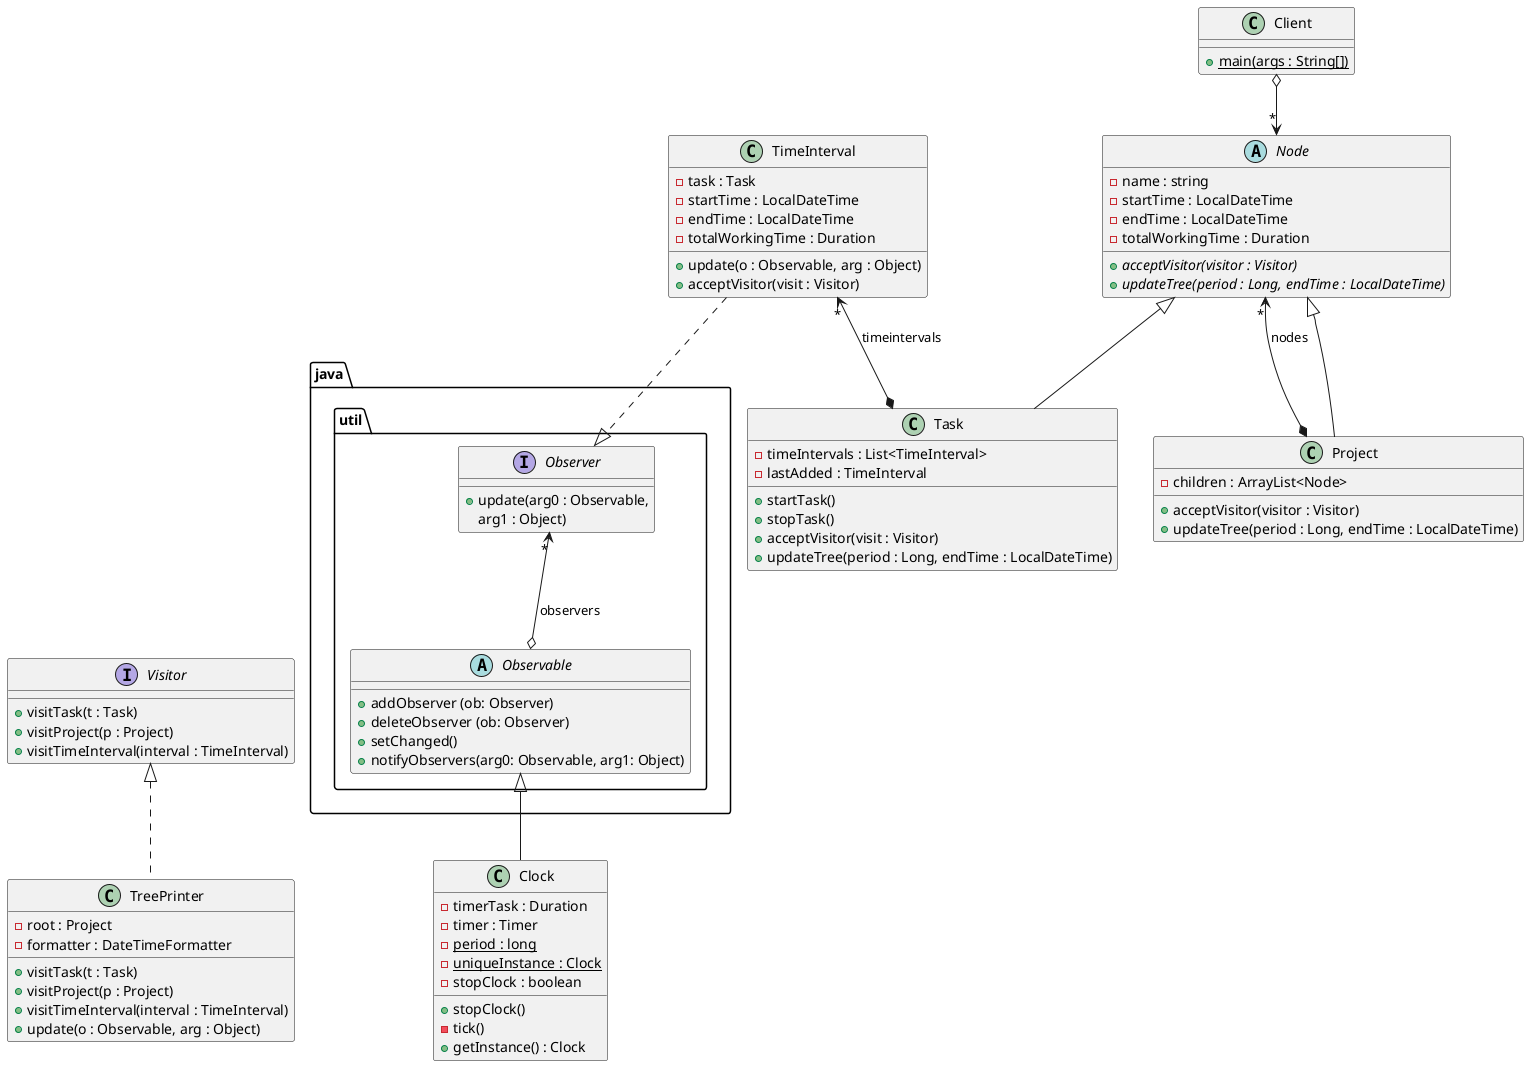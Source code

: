 @startuml

class Project extends Node{
    -children : ArrayList<Node>
    +acceptVisitor(visitor : Visitor)
    +updateTree(period : Long, endTime : LocalDateTime)
}

abstract class Node {
    -name : string
    -startTime : LocalDateTime
    -endTime : LocalDateTime
    -totalWorkingTime : Duration
    +{abstract} acceptVisitor(visitor : Visitor)
    +{abstract} updateTree(period : Long, endTime : LocalDateTime)
}

class Task extends Node{
    -timeIntervals : List<TimeInterval>
    -lastAdded : TimeInterval
    +startTask()
    +stopTask()
    +acceptVisitor(visit : Visitor)
    +updateTree(period : Long, endTime : LocalDateTime)
}

class Client {
+ {static}main(args : String[])
}

class TimeInterval {
    -task : Task
    -startTime : LocalDateTime
    -endTime : LocalDateTime
    -totalWorkingTime : Duration
    +update(o : Observable, arg : Object)
    +acceptVisitor(visit : Visitor)
}
package java.util <<Folder>> {
    interface Observer{
        +update(arg0 : Observable,
        arg1 : Object)
    }
    abstract class Observable{
        +addObserver (ob: Observer)
        +deleteObserver (ob: Observer)
        +setChanged()
        +notifyObservers(arg0: Observable, arg1: Object)
    }
}

class Clock{
    -timerTask : Duration
    -timer : Timer
    -{static}period : long
    -{static}uniqueInstance : Clock
    -stopClock : boolean
    +stopClock()
    -tick()
    +getInstance() : Clock
}

interface Visitor {
    +visitTask(t : Task)
    +visitProject(p : Project)
    +visitTimeInterval(interval : TimeInterval)
}
class TreePrinter implements Visitor{
     -root : Project
     -formatter : DateTimeFormatter
     +visitTask(t : Task)
     +visitProject(p : Project)
     +visitTimeInterval(interval : TimeInterval)
     +update(o : Observable, arg : Object)
}
Visitor -[hidden]right- Observable
Node <--* Project : "*" nodes
TimeInterval "*"<--*  Task : timeintervals
TimeInterval ..|> Observer
Observer <--o Observable : "*"observers
Observable <|-- Clock
Client  o-->"*" Node

@enduml
